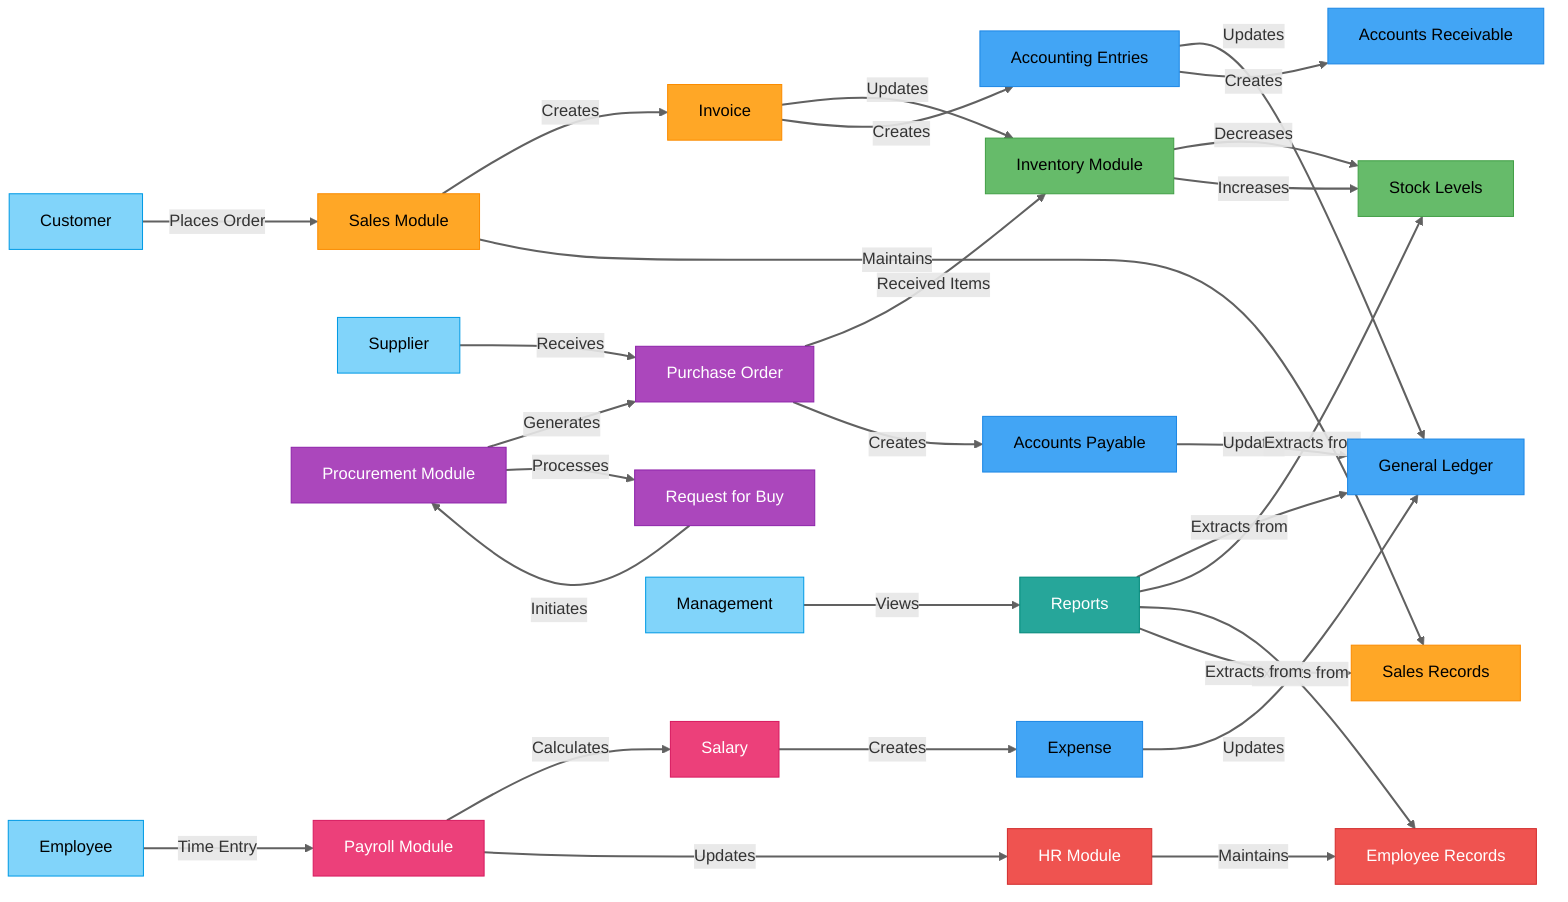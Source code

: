 graph LR
    %% ======================
    %% Color Definitions
    %% ======================
    classDef external fill:#81D4FA,stroke:#039BE5,color:#000000
    classDef sales fill:#FFA726,stroke:#FB8C00,color:#000000
    classDef inventory fill:#66BB6A,stroke:#43A047,color:#000000
    classDef accounting fill:#42A5F5,stroke:#1E88E5,color:#000000
    classDef procurement fill:#AB47BC,stroke:#8E24AA,color:#ffffff
    classDef payroll fill:#EC407A,stroke:#D81B60,color:#ffffff
    classDef hr fill:#EF5350,stroke:#D32F2F,color:#ffffff
    classDef reports fill:#26A69A,stroke:#00897B,color:#ffffff
    classDef action fill:#BDBDBD,stroke:#757575,color:#000000
    linkStyle default stroke:#616161,stroke-width:2px

    %% ======================
    %% Nodes
    %% ======================
    A[Customer]:::external -->|Places Order| B[Sales Module]:::sales
    B -->|Creates| C[Invoice]:::sales
    C -->|Updates| D[Inventory Module]:::inventory
    D -->|Decreases| E[Stock Levels]:::inventory
    C -->|Creates| F[Accounting Entries]:::accounting
    F -->|Updates| G[General Ledger]:::accounting
    F -->|Creates| H[Accounts Receivable]:::accounting
    
    I[Supplier]:::external -->|Receives| J[Purchase Order]:::procurement
    K[Procurement Module]:::procurement -->|Generates| J
    K -->|Processes| L[Request for Buy]:::procurement
    L -->|Initiates| K
    J -->|Received Items| D
    D -->|Increases| E
    J -->|Creates| M[Accounts Payable]:::accounting
    M -->|Updates| G
    
    N[Employee]:::external -->|Time Entry| O[Payroll Module]:::payroll
    O -->|Calculates| P[Salary]:::payroll
    P -->|Creates| Q[Expense]:::accounting
    Q -->|Updates| G
    O -->|Updates| R[HR Module]:::hr
    R -->|Maintains| S[Employee Records]:::hr
    
    T[Management]:::external -->|Views| U[Reports]:::reports
    U -->|Extracts from| G
    U -->|Extracts from| E
    U -->|Extracts from| S
    U -->|Extracts from| V[Sales Records]:::sales
    B -->|Maintains| V

    %% ======================
    %% Process Groups
    %% ======================
    style A fill:#81D4FA,stroke:#039BE5
    style I fill:#81D4FA,stroke:#039BE5
    style N fill:#81D4FA,stroke:#039BE5
    style T fill:#81D4FA,stroke:#039BE5